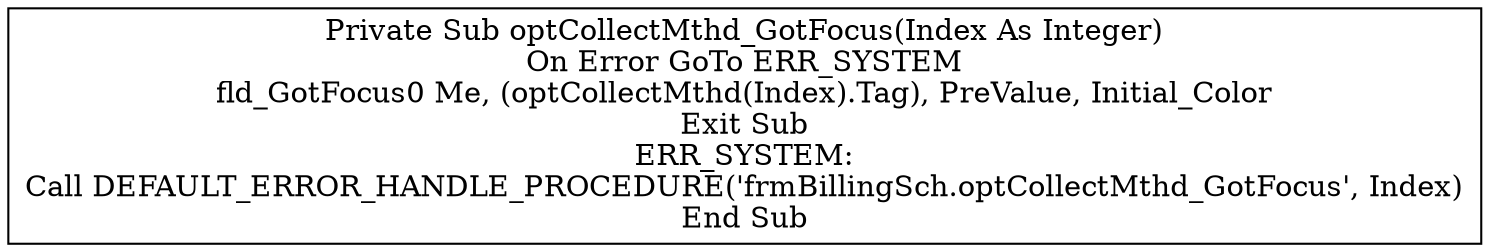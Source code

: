 digraph G{
Node_1 [ label ="Private Sub optCollectMthd_GotFocus(Index As Integer)\nOn Error GoTo ERR_SYSTEM\nfld_GotFocus0 Me, (optCollectMthd(Index).Tag), PreValue, Initial_Color\nExit Sub\nERR_SYSTEM:\nCall DEFAULT_ERROR_HANDLE_PROCEDURE('frmBillingSch.optCollectMthd_GotFocus', Index)\nEnd Sub",shape="box"];
}

